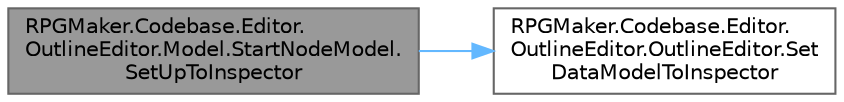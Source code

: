 digraph "RPGMaker.Codebase.Editor.OutlineEditor.Model.StartNodeModel.SetUpToInspector"
{
 // LATEX_PDF_SIZE
  bgcolor="transparent";
  edge [fontname=Helvetica,fontsize=10,labelfontname=Helvetica,labelfontsize=10];
  node [fontname=Helvetica,fontsize=10,shape=box,height=0.2,width=0.4];
  rankdir="LR";
  Node1 [id="Node000001",label="RPGMaker.Codebase.Editor.\lOutlineEditor.Model.StartNodeModel.\lSetUpToInspector",height=0.2,width=0.4,color="gray40", fillcolor="grey60", style="filled", fontcolor="black",tooltip="😁 インスペクターへ設定"];
  Node1 -> Node2 [id="edge1_Node000001_Node000002",color="steelblue1",style="solid",tooltip=" "];
  Node2 [id="Node000002",label="RPGMaker.Codebase.Editor.\lOutlineEditor.OutlineEditor.Set\lDataModelToInspector",height=0.2,width=0.4,color="grey40", fillcolor="white", style="filled",URL="$db/d92/class_r_p_g_maker_1_1_codebase_1_1_editor_1_1_outline_editor_1_1_outline_editor.html#a35c7e34de9db9199ddc832af354ad83b",tooltip="😁 インスペクターへデータ設定"];
}
